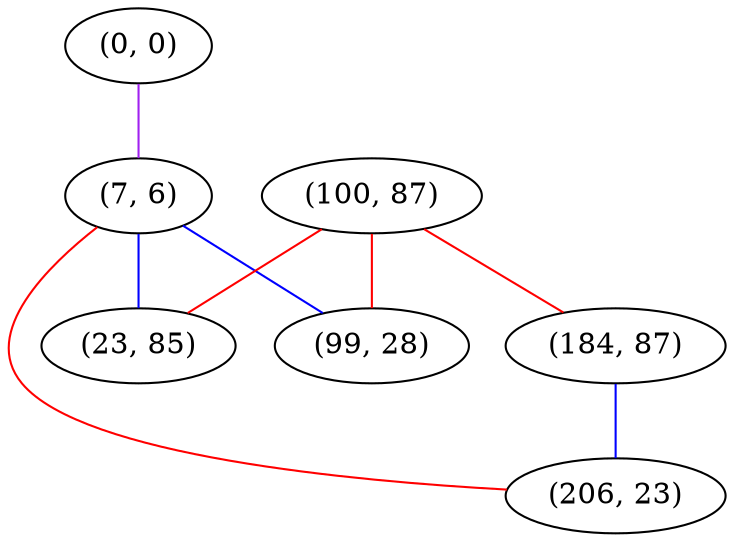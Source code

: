graph "" {
"(0, 0)";
"(7, 6)";
"(100, 87)";
"(23, 85)";
"(99, 28)";
"(184, 87)";
"(206, 23)";
"(0, 0)" -- "(7, 6)"  [color=purple, key=0, weight=4];
"(7, 6)" -- "(99, 28)"  [color=blue, key=0, weight=3];
"(7, 6)" -- "(206, 23)"  [color=red, key=0, weight=1];
"(7, 6)" -- "(23, 85)"  [color=blue, key=0, weight=3];
"(100, 87)" -- "(23, 85)"  [color=red, key=0, weight=1];
"(100, 87)" -- "(99, 28)"  [color=red, key=0, weight=1];
"(100, 87)" -- "(184, 87)"  [color=red, key=0, weight=1];
"(184, 87)" -- "(206, 23)"  [color=blue, key=0, weight=3];
}
